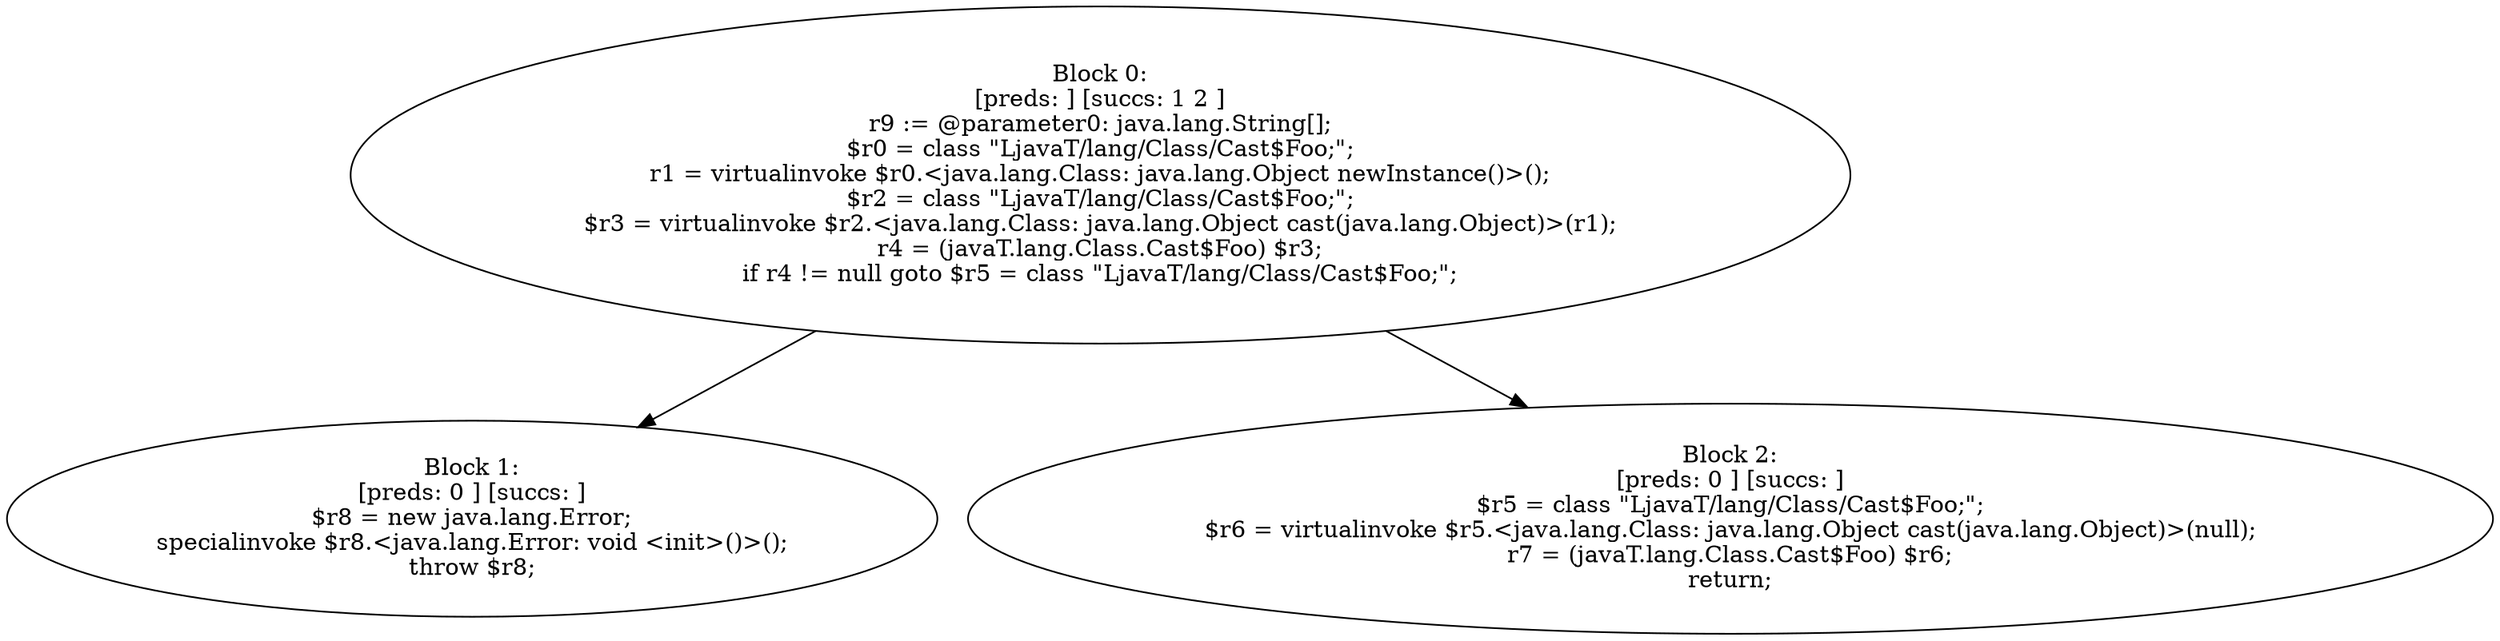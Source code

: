 digraph "unitGraph" {
    "Block 0:
[preds: ] [succs: 1 2 ]
r9 := @parameter0: java.lang.String[];
$r0 = class \"LjavaT/lang/Class/Cast$Foo;\";
r1 = virtualinvoke $r0.<java.lang.Class: java.lang.Object newInstance()>();
$r2 = class \"LjavaT/lang/Class/Cast$Foo;\";
$r3 = virtualinvoke $r2.<java.lang.Class: java.lang.Object cast(java.lang.Object)>(r1);
r4 = (javaT.lang.Class.Cast$Foo) $r3;
if r4 != null goto $r5 = class \"LjavaT/lang/Class/Cast$Foo;\";
"
    "Block 1:
[preds: 0 ] [succs: ]
$r8 = new java.lang.Error;
specialinvoke $r8.<java.lang.Error: void <init>()>();
throw $r8;
"
    "Block 2:
[preds: 0 ] [succs: ]
$r5 = class \"LjavaT/lang/Class/Cast$Foo;\";
$r6 = virtualinvoke $r5.<java.lang.Class: java.lang.Object cast(java.lang.Object)>(null);
r7 = (javaT.lang.Class.Cast$Foo) $r6;
return;
"
    "Block 0:
[preds: ] [succs: 1 2 ]
r9 := @parameter0: java.lang.String[];
$r0 = class \"LjavaT/lang/Class/Cast$Foo;\";
r1 = virtualinvoke $r0.<java.lang.Class: java.lang.Object newInstance()>();
$r2 = class \"LjavaT/lang/Class/Cast$Foo;\";
$r3 = virtualinvoke $r2.<java.lang.Class: java.lang.Object cast(java.lang.Object)>(r1);
r4 = (javaT.lang.Class.Cast$Foo) $r3;
if r4 != null goto $r5 = class \"LjavaT/lang/Class/Cast$Foo;\";
"->"Block 1:
[preds: 0 ] [succs: ]
$r8 = new java.lang.Error;
specialinvoke $r8.<java.lang.Error: void <init>()>();
throw $r8;
";
    "Block 0:
[preds: ] [succs: 1 2 ]
r9 := @parameter0: java.lang.String[];
$r0 = class \"LjavaT/lang/Class/Cast$Foo;\";
r1 = virtualinvoke $r0.<java.lang.Class: java.lang.Object newInstance()>();
$r2 = class \"LjavaT/lang/Class/Cast$Foo;\";
$r3 = virtualinvoke $r2.<java.lang.Class: java.lang.Object cast(java.lang.Object)>(r1);
r4 = (javaT.lang.Class.Cast$Foo) $r3;
if r4 != null goto $r5 = class \"LjavaT/lang/Class/Cast$Foo;\";
"->"Block 2:
[preds: 0 ] [succs: ]
$r5 = class \"LjavaT/lang/Class/Cast$Foo;\";
$r6 = virtualinvoke $r5.<java.lang.Class: java.lang.Object cast(java.lang.Object)>(null);
r7 = (javaT.lang.Class.Cast$Foo) $r6;
return;
";
}
